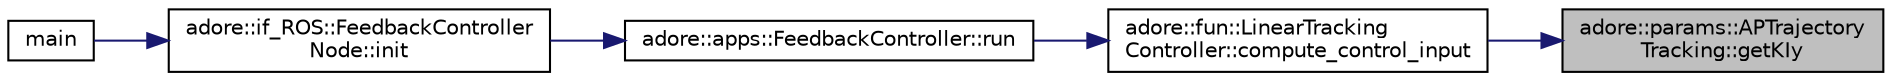 digraph "adore::params::APTrajectoryTracking::getKIy"
{
 // LATEX_PDF_SIZE
  edge [fontname="Helvetica",fontsize="10",labelfontname="Helvetica",labelfontsize="10"];
  node [fontname="Helvetica",fontsize="10",shape=record];
  rankdir="RL";
  Node1 [label="adore::params::APTrajectory\lTracking::getKIy",height=0.2,width=0.4,color="black", fillcolor="grey75", style="filled", fontcolor="black",tooltip="returns I control gain for lateral direction"];
  Node1 -> Node2 [dir="back",color="midnightblue",fontsize="10",style="solid",fontname="Helvetica"];
  Node2 [label="adore::fun::LinearTracking\lController::compute_control_input",height=0.2,width=0.4,color="black", fillcolor="white", style="filled",URL="$classadore_1_1fun_1_1LinearTrackingController.html#a6dd536fe3c1648f267b882c1687f95ab",tooltip=" "];
  Node2 -> Node3 [dir="back",color="midnightblue",fontsize="10",style="solid",fontname="Helvetica"];
  Node3 [label="adore::apps::FeedbackController::run",height=0.2,width=0.4,color="black", fillcolor="white", style="filled",URL="$classadore_1_1apps_1_1FeedbackController.html#a53938de6939b52cd8f61a3882cbd86e0",tooltip=" "];
  Node3 -> Node4 [dir="back",color="midnightblue",fontsize="10",style="solid",fontname="Helvetica"];
  Node4 [label="adore::if_ROS::FeedbackController\lNode::init",height=0.2,width=0.4,color="black", fillcolor="white", style="filled",URL="$classadore_1_1if__ROS_1_1FeedbackControllerNode.html#a943201b1a268172c3fa63155493f61a3",tooltip=" "];
  Node4 -> Node5 [dir="back",color="midnightblue",fontsize="10",style="solid",fontname="Helvetica"];
  Node5 [label="main",height=0.2,width=0.4,color="black", fillcolor="white", style="filled",URL="$adore__feedbackcontroller__node_8cpp.html#a3c04138a5bfe5d72780bb7e82a18e627",tooltip=" "];
}
